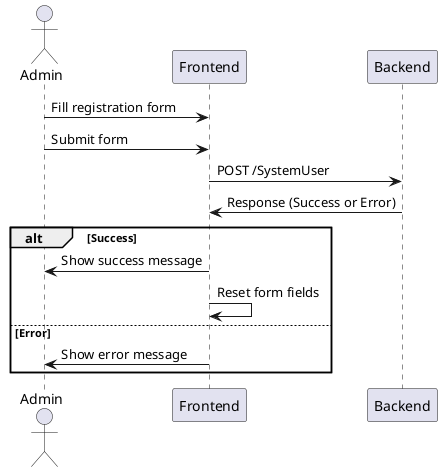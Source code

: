 
@startuml
actor Admin
participant Frontend

Admin -> Frontend: Fill registration form
Admin -> Frontend: Submit form
Frontend -> Backend: POST /SystemUser
Backend -> Frontend: Response (Success or Error)
alt Success
    Frontend -> Admin: Show success message
    Frontend -> Frontend: Reset form fields
else Error
    Frontend -> Admin: Show error message
end
@enduml
